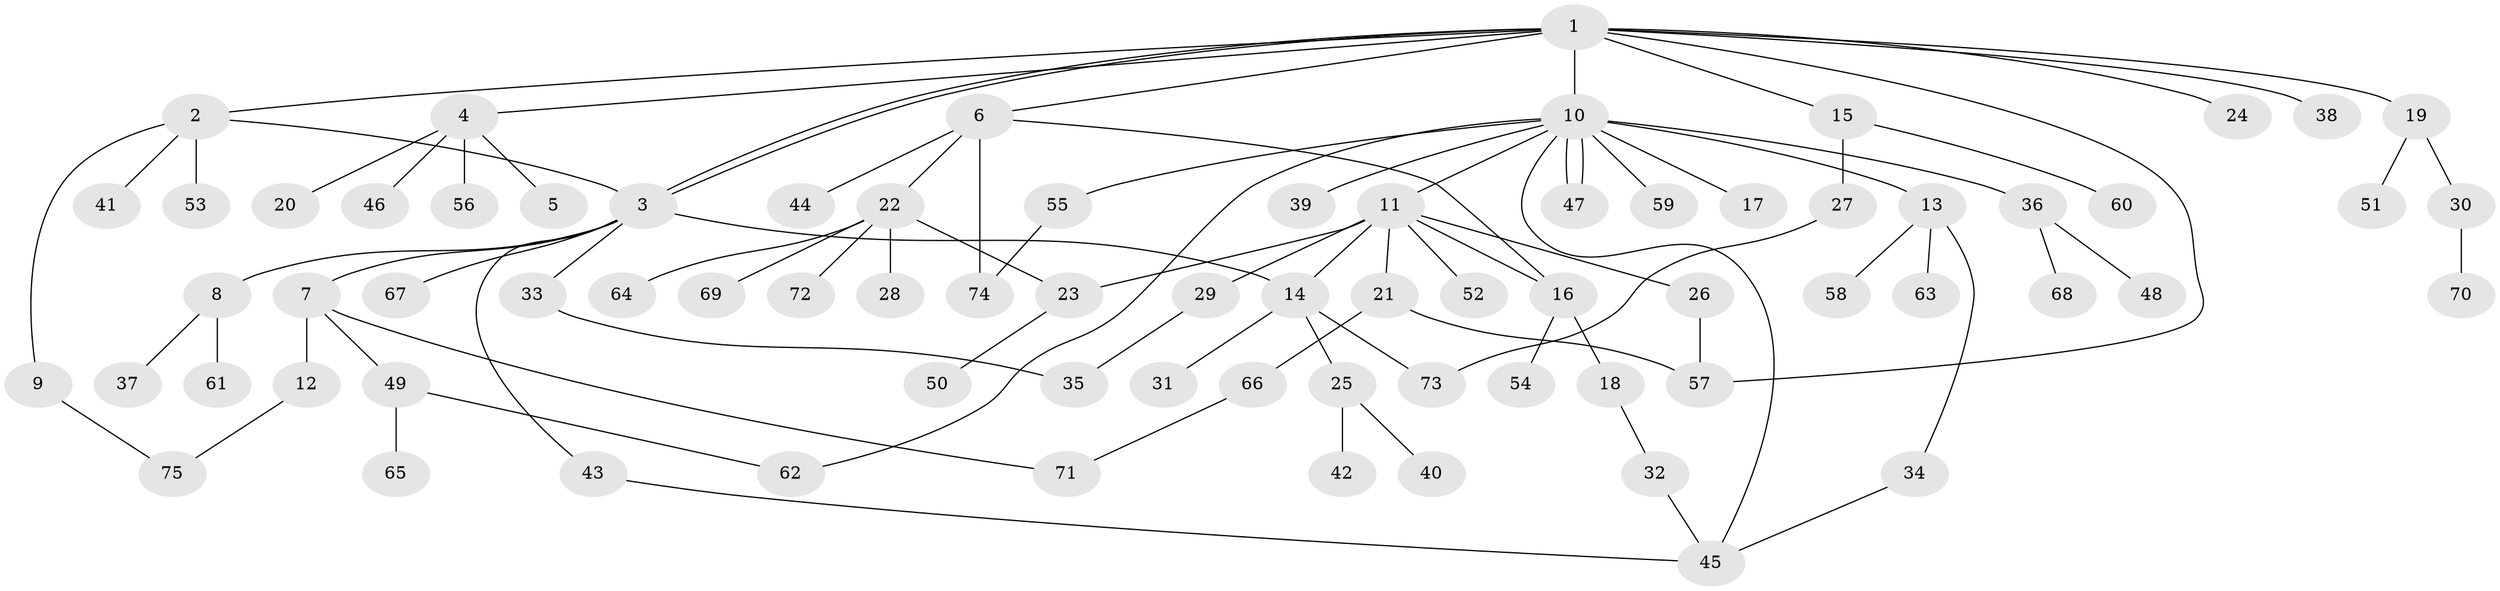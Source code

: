// coarse degree distribution, {14: 0.0196078431372549, 5: 0.058823529411764705, 9: 0.0196078431372549, 1: 0.43137254901960786, 4: 0.09803921568627451, 2: 0.3137254901960784, 10: 0.0196078431372549, 7: 0.0196078431372549, 3: 0.0196078431372549}
// Generated by graph-tools (version 1.1) at 2025/51/02/27/25 19:51:57]
// undirected, 75 vertices, 91 edges
graph export_dot {
graph [start="1"]
  node [color=gray90,style=filled];
  1;
  2;
  3;
  4;
  5;
  6;
  7;
  8;
  9;
  10;
  11;
  12;
  13;
  14;
  15;
  16;
  17;
  18;
  19;
  20;
  21;
  22;
  23;
  24;
  25;
  26;
  27;
  28;
  29;
  30;
  31;
  32;
  33;
  34;
  35;
  36;
  37;
  38;
  39;
  40;
  41;
  42;
  43;
  44;
  45;
  46;
  47;
  48;
  49;
  50;
  51;
  52;
  53;
  54;
  55;
  56;
  57;
  58;
  59;
  60;
  61;
  62;
  63;
  64;
  65;
  66;
  67;
  68;
  69;
  70;
  71;
  72;
  73;
  74;
  75;
  1 -- 2;
  1 -- 3;
  1 -- 3;
  1 -- 4;
  1 -- 6;
  1 -- 10;
  1 -- 15;
  1 -- 19;
  1 -- 24;
  1 -- 38;
  1 -- 57;
  2 -- 3;
  2 -- 9;
  2 -- 41;
  2 -- 53;
  3 -- 7;
  3 -- 8;
  3 -- 14;
  3 -- 33;
  3 -- 43;
  3 -- 67;
  4 -- 5;
  4 -- 20;
  4 -- 46;
  4 -- 56;
  6 -- 16;
  6 -- 22;
  6 -- 44;
  6 -- 74;
  7 -- 12;
  7 -- 49;
  7 -- 71;
  8 -- 37;
  8 -- 61;
  9 -- 75;
  10 -- 11;
  10 -- 13;
  10 -- 17;
  10 -- 36;
  10 -- 39;
  10 -- 45;
  10 -- 47;
  10 -- 47;
  10 -- 55;
  10 -- 59;
  10 -- 62;
  11 -- 14;
  11 -- 16;
  11 -- 21;
  11 -- 23;
  11 -- 26;
  11 -- 29;
  11 -- 52;
  12 -- 75;
  13 -- 34;
  13 -- 58;
  13 -- 63;
  14 -- 25;
  14 -- 31;
  14 -- 73;
  15 -- 27;
  15 -- 60;
  16 -- 18;
  16 -- 54;
  18 -- 32;
  19 -- 30;
  19 -- 51;
  21 -- 57;
  21 -- 66;
  22 -- 23;
  22 -- 28;
  22 -- 64;
  22 -- 69;
  22 -- 72;
  23 -- 50;
  25 -- 40;
  25 -- 42;
  26 -- 57;
  27 -- 73;
  29 -- 35;
  30 -- 70;
  32 -- 45;
  33 -- 35;
  34 -- 45;
  36 -- 48;
  36 -- 68;
  43 -- 45;
  49 -- 62;
  49 -- 65;
  55 -- 74;
  66 -- 71;
}
